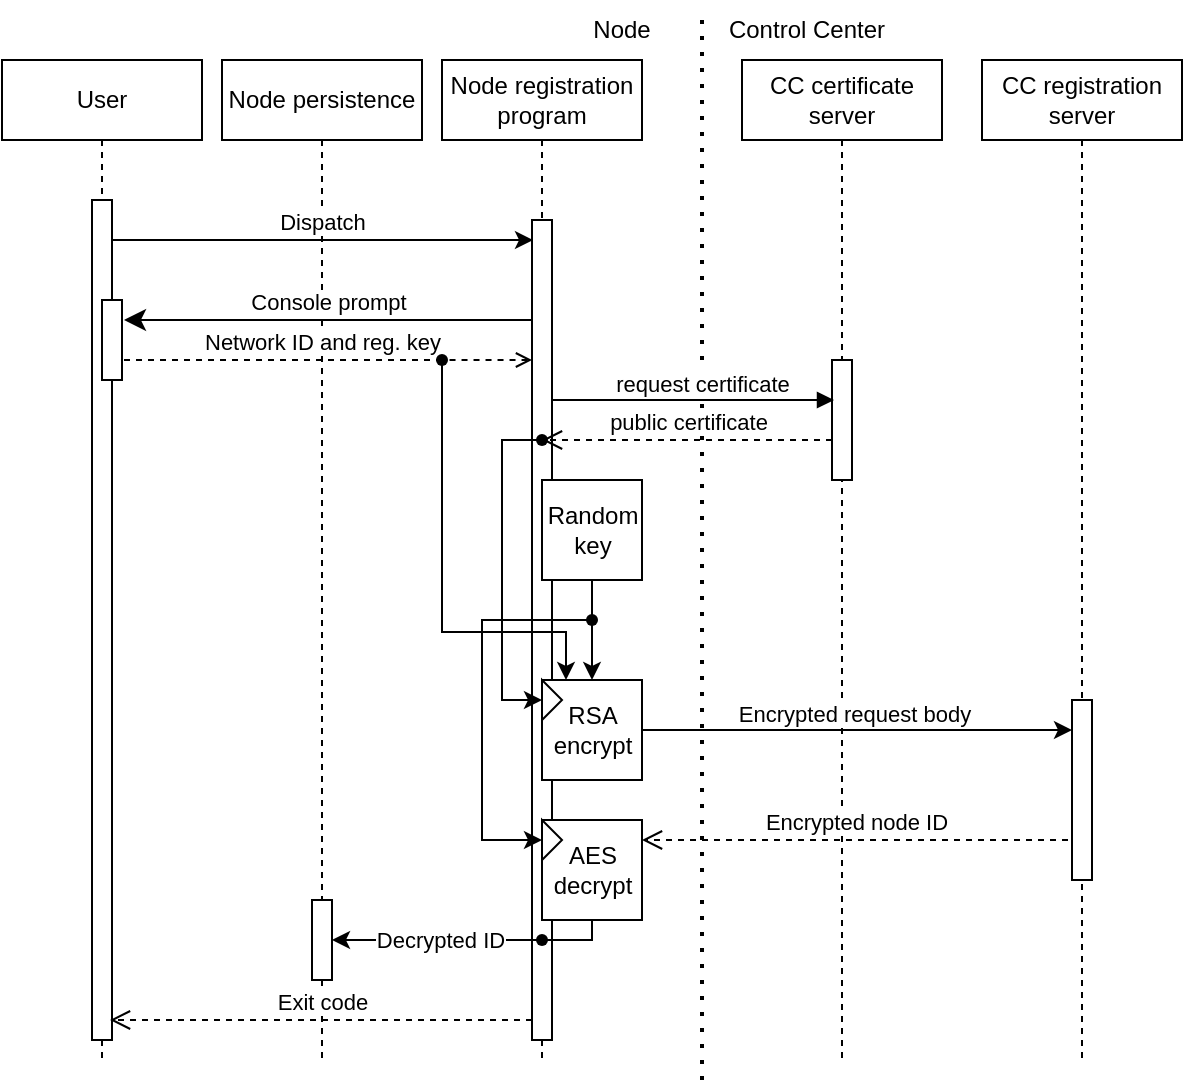 <mxfile version="21.6.1" type="device" pages="4">
  <diagram name="ijam-reg" id="2YBvvXClWsGukQMizWep">
    <mxGraphModel dx="698" dy="475" grid="1" gridSize="10" guides="1" tooltips="1" connect="1" arrows="1" fold="1" page="1" pageScale="1" pageWidth="850" pageHeight="1100" math="0" shadow="0">
      <root>
        <mxCell id="0" />
        <mxCell id="1" parent="0" />
        <mxCell id="yVocV595r93u3dwHQnqh-10" value="" style="endArrow=none;dashed=1;html=1;dashPattern=1 3;strokeWidth=2;rounded=0;labelBackgroundColor=#FFFFFF;" parent="1" edge="1">
          <mxGeometry width="50" height="50" relative="1" as="geometry">
            <mxPoint x="420" y="550" as="sourcePoint" />
            <mxPoint x="420" y="20" as="targetPoint" />
          </mxGeometry>
        </mxCell>
        <mxCell id="aM9ryv3xv72pqoxQDRHE-1" value="User" style="shape=umlLifeline;perimeter=lifelinePerimeter;whiteSpace=wrap;html=1;container=0;dropTarget=0;collapsible=0;recursiveResize=0;outlineConnect=0;portConstraint=eastwest;newEdgeStyle={&quot;edgeStyle&quot;:&quot;elbowEdgeStyle&quot;,&quot;elbow&quot;:&quot;vertical&quot;,&quot;curved&quot;:0,&quot;rounded&quot;:0};labelBackgroundColor=#FFFFFF;" parent="1" vertex="1">
          <mxGeometry x="70" y="40" width="100" height="500" as="geometry" />
        </mxCell>
        <mxCell id="aM9ryv3xv72pqoxQDRHE-2" value="" style="html=1;points=[];perimeter=orthogonalPerimeter;outlineConnect=0;targetShapes=umlLifeline;portConstraint=eastwest;newEdgeStyle={&quot;edgeStyle&quot;:&quot;elbowEdgeStyle&quot;,&quot;elbow&quot;:&quot;vertical&quot;,&quot;curved&quot;:0,&quot;rounded&quot;:0};labelBackgroundColor=#FFFFFF;" parent="aM9ryv3xv72pqoxQDRHE-1" vertex="1">
          <mxGeometry x="45" y="70" width="10" height="420" as="geometry" />
        </mxCell>
        <mxCell id="aM9ryv3xv72pqoxQDRHE-4" value="" style="html=1;points=[];perimeter=orthogonalPerimeter;outlineConnect=0;targetShapes=umlLifeline;portConstraint=eastwest;newEdgeStyle={&quot;edgeStyle&quot;:&quot;elbowEdgeStyle&quot;,&quot;elbow&quot;:&quot;vertical&quot;,&quot;curved&quot;:0,&quot;rounded&quot;:0};labelBackgroundColor=#FFFFFF;" parent="aM9ryv3xv72pqoxQDRHE-1" vertex="1">
          <mxGeometry x="50" y="120" width="10" height="40" as="geometry" />
        </mxCell>
        <mxCell id="aM9ryv3xv72pqoxQDRHE-5" value="Node registration program" style="shape=umlLifeline;perimeter=lifelinePerimeter;whiteSpace=wrap;html=1;container=0;dropTarget=0;collapsible=0;recursiveResize=0;outlineConnect=0;portConstraint=eastwest;newEdgeStyle={&quot;edgeStyle&quot;:&quot;elbowEdgeStyle&quot;,&quot;elbow&quot;:&quot;vertical&quot;,&quot;curved&quot;:0,&quot;rounded&quot;:0};labelBackgroundColor=#FFFFFF;" parent="1" vertex="1">
          <mxGeometry x="290" y="40" width="100" height="500" as="geometry" />
        </mxCell>
        <mxCell id="aM9ryv3xv72pqoxQDRHE-6" value="" style="html=1;points=[];perimeter=orthogonalPerimeter;outlineConnect=0;targetShapes=umlLifeline;portConstraint=eastwest;newEdgeStyle={&quot;edgeStyle&quot;:&quot;elbowEdgeStyle&quot;,&quot;elbow&quot;:&quot;vertical&quot;,&quot;curved&quot;:0,&quot;rounded&quot;:0};labelBackgroundColor=#FFFFFF;" parent="aM9ryv3xv72pqoxQDRHE-5" vertex="1">
          <mxGeometry x="45" y="80" width="10" height="410" as="geometry" />
        </mxCell>
        <mxCell id="yVocV595r93u3dwHQnqh-13" value="&lt;div&gt;RSA&lt;/div&gt;&lt;div&gt;encrypt&lt;br&gt;&lt;/div&gt;" style="html=1;points=[];perimeter=orthogonalPerimeter;outlineConnect=0;targetShapes=umlLifeline;portConstraint=eastwest;newEdgeStyle={&quot;edgeStyle&quot;:&quot;elbowEdgeStyle&quot;,&quot;elbow&quot;:&quot;vertical&quot;,&quot;curved&quot;:0,&quot;rounded&quot;:0};labelBackgroundColor=#FFFFFF;" parent="aM9ryv3xv72pqoxQDRHE-5" vertex="1">
          <mxGeometry x="50" y="310" width="50" height="50" as="geometry" />
        </mxCell>
        <mxCell id="yVocV595r93u3dwHQnqh-28" value="&lt;div&gt;Random&lt;/div&gt;&lt;div&gt;key&lt;br&gt;&lt;/div&gt;" style="html=1;points=[];perimeter=orthogonalPerimeter;outlineConnect=0;targetShapes=umlLifeline;portConstraint=eastwest;newEdgeStyle={&quot;edgeStyle&quot;:&quot;elbowEdgeStyle&quot;,&quot;elbow&quot;:&quot;vertical&quot;,&quot;curved&quot;:0,&quot;rounded&quot;:0};labelBackgroundColor=#FFFFFF;" parent="aM9ryv3xv72pqoxQDRHE-5" vertex="1">
          <mxGeometry x="50" y="210" width="50" height="50" as="geometry" />
        </mxCell>
        <mxCell id="yVocV595r93u3dwHQnqh-29" value="" style="endArrow=classic;html=1;rounded=0;labelBackgroundColor=#FFFFFF;" parent="aM9ryv3xv72pqoxQDRHE-5" source="yVocV595r93u3dwHQnqh-38" target="yVocV595r93u3dwHQnqh-13" edge="1">
          <mxGeometry width="50" height="50" relative="1" as="geometry">
            <mxPoint x="140" y="320" as="sourcePoint" />
            <mxPoint x="190" y="270" as="targetPoint" />
          </mxGeometry>
        </mxCell>
        <mxCell id="yVocV595r93u3dwHQnqh-35" value="&lt;div&gt;AES&lt;/div&gt;&lt;div&gt;decrypt&lt;/div&gt;" style="html=1;points=[];perimeter=orthogonalPerimeter;outlineConnect=0;targetShapes=umlLifeline;portConstraint=eastwest;newEdgeStyle={&quot;edgeStyle&quot;:&quot;elbowEdgeStyle&quot;,&quot;elbow&quot;:&quot;vertical&quot;,&quot;curved&quot;:0,&quot;rounded&quot;:0};labelBackgroundColor=#FFFFFF;" parent="aM9ryv3xv72pqoxQDRHE-5" vertex="1">
          <mxGeometry x="50" y="380" width="50" height="50" as="geometry" />
        </mxCell>
        <mxCell id="yVocV595r93u3dwHQnqh-38" value="" style="shape=waypoint;sketch=0;fillStyle=solid;size=6;pointerEvents=1;points=[];fillColor=none;resizable=0;rotatable=0;perimeter=centerPerimeter;snapToPoint=1;labelBackgroundColor=#FFFFFF;" parent="aM9ryv3xv72pqoxQDRHE-5" vertex="1">
          <mxGeometry x="65" y="270" width="20" height="20" as="geometry" />
        </mxCell>
        <mxCell id="yVocV595r93u3dwHQnqh-40" value="" style="endArrow=none;html=1;rounded=0;entryX=0.55;entryY=0.55;entryDx=0;entryDy=0;entryPerimeter=0;labelBackgroundColor=#FFFFFF;" parent="aM9ryv3xv72pqoxQDRHE-5" source="yVocV595r93u3dwHQnqh-28" target="yVocV595r93u3dwHQnqh-38" edge="1">
          <mxGeometry width="50" height="50" relative="1" as="geometry">
            <mxPoint x="140" y="310" as="sourcePoint" />
            <mxPoint x="190" y="260" as="targetPoint" />
          </mxGeometry>
        </mxCell>
        <mxCell id="yVocV595r93u3dwHQnqh-1" value="CC certificate server" style="shape=umlLifeline;perimeter=lifelinePerimeter;whiteSpace=wrap;html=1;container=0;dropTarget=0;collapsible=0;recursiveResize=0;outlineConnect=0;portConstraint=eastwest;newEdgeStyle={&quot;edgeStyle&quot;:&quot;elbowEdgeStyle&quot;,&quot;elbow&quot;:&quot;vertical&quot;,&quot;curved&quot;:0,&quot;rounded&quot;:0};labelBackgroundColor=#FFFFFF;" parent="1" vertex="1">
          <mxGeometry x="440" y="40" width="100" height="500" as="geometry" />
        </mxCell>
        <mxCell id="yVocV595r93u3dwHQnqh-2" value="" style="html=1;points=[];perimeter=orthogonalPerimeter;outlineConnect=0;targetShapes=umlLifeline;portConstraint=eastwest;newEdgeStyle={&quot;edgeStyle&quot;:&quot;elbowEdgeStyle&quot;,&quot;elbow&quot;:&quot;vertical&quot;,&quot;curved&quot;:0,&quot;rounded&quot;:0};labelBackgroundColor=#FFFFFF;" parent="yVocV595r93u3dwHQnqh-1" vertex="1">
          <mxGeometry x="45" y="150" width="10" height="60" as="geometry" />
        </mxCell>
        <mxCell id="yVocV595r93u3dwHQnqh-3" value="CC registration server" style="shape=umlLifeline;perimeter=lifelinePerimeter;whiteSpace=wrap;html=1;container=0;dropTarget=0;collapsible=0;recursiveResize=0;outlineConnect=0;portConstraint=eastwest;newEdgeStyle={&quot;edgeStyle&quot;:&quot;elbowEdgeStyle&quot;,&quot;elbow&quot;:&quot;vertical&quot;,&quot;curved&quot;:0,&quot;rounded&quot;:0};labelBackgroundColor=#FFFFFF;" parent="1" vertex="1">
          <mxGeometry x="560" y="40" width="100" height="500" as="geometry" />
        </mxCell>
        <mxCell id="yVocV595r93u3dwHQnqh-4" value="" style="html=1;points=[];perimeter=orthogonalPerimeter;outlineConnect=0;targetShapes=umlLifeline;portConstraint=eastwest;newEdgeStyle={&quot;edgeStyle&quot;:&quot;elbowEdgeStyle&quot;,&quot;elbow&quot;:&quot;vertical&quot;,&quot;curved&quot;:0,&quot;rounded&quot;:0};labelBackgroundColor=#FFFFFF;" parent="yVocV595r93u3dwHQnqh-3" vertex="1">
          <mxGeometry x="45" y="320" width="10" height="90" as="geometry" />
        </mxCell>
        <mxCell id="yVocV595r93u3dwHQnqh-6" value="request certificate" style="html=1;verticalAlign=bottom;endArrow=block;edgeStyle=elbowEdgeStyle;elbow=vertical;curved=0;rounded=0;labelBackgroundColor=#FFFFFF;" parent="1" source="aM9ryv3xv72pqoxQDRHE-6" edge="1">
          <mxGeometry x="0.058" y="-1" relative="1" as="geometry">
            <mxPoint x="350" y="210" as="sourcePoint" />
            <Array as="points">
              <mxPoint x="390" y="210" />
            </Array>
            <mxPoint x="486" y="210" as="targetPoint" />
            <mxPoint as="offset" />
          </mxGeometry>
        </mxCell>
        <mxCell id="yVocV595r93u3dwHQnqh-9" value="public certificate" style="html=1;verticalAlign=bottom;endArrow=open;dashed=1;endSize=8;edgeStyle=elbowEdgeStyle;elbow=vertical;curved=0;rounded=0;entryX=0.314;entryY=0.421;entryDx=0;entryDy=0;entryPerimeter=0;labelBackgroundColor=#FFFFFF;" parent="1" source="yVocV595r93u3dwHQnqh-2" target="yVocV595r93u3dwHQnqh-42" edge="1">
          <mxGeometry relative="1" as="geometry">
            <mxPoint x="345" y="230" as="targetPoint" />
            <Array as="points">
              <mxPoint x="470" y="230" />
            </Array>
            <mxPoint x="480" y="230" as="sourcePoint" />
          </mxGeometry>
        </mxCell>
        <mxCell id="yVocV595r93u3dwHQnqh-11" value="Node" style="text;html=1;strokeColor=none;fillColor=none;align=center;verticalAlign=middle;whiteSpace=wrap;rounded=0;labelBackgroundColor=#FFFFFF;" parent="1" vertex="1">
          <mxGeometry x="350" y="10" width="60" height="30" as="geometry" />
        </mxCell>
        <mxCell id="yVocV595r93u3dwHQnqh-12" value="Control Center" style="text;html=1;strokeColor=none;fillColor=none;align=center;verticalAlign=middle;whiteSpace=wrap;rounded=0;labelBackgroundColor=#FFFFFF;" parent="1" vertex="1">
          <mxGeometry x="425" y="10" width="95" height="30" as="geometry" />
        </mxCell>
        <mxCell id="yVocV595r93u3dwHQnqh-17" value="" style="triangle;whiteSpace=wrap;html=1;labelBackgroundColor=#FFFFFF;" parent="1" vertex="1">
          <mxGeometry x="340" y="350" width="10" height="20" as="geometry" />
        </mxCell>
        <mxCell id="yVocV595r93u3dwHQnqh-18" value="" style="endArrow=classic;html=1;rounded=0;entryX=0;entryY=0.5;entryDx=0;entryDy=0;labelBackgroundColor=#FFFFFF;" parent="1" source="yVocV595r93u3dwHQnqh-42" target="yVocV595r93u3dwHQnqh-17" edge="1">
          <mxGeometry width="50" height="50" relative="1" as="geometry">
            <mxPoint x="280" y="220" as="sourcePoint" />
            <mxPoint x="390" y="260" as="targetPoint" />
            <Array as="points">
              <mxPoint x="320" y="230" />
              <mxPoint x="320" y="360" />
            </Array>
          </mxGeometry>
        </mxCell>
        <mxCell id="yVocV595r93u3dwHQnqh-19" value="" style="endArrow=classic;html=1;rounded=0;labelBackgroundColor=#FFFFFF;" parent="1" source="yVocV595r93u3dwHQnqh-13" target="yVocV595r93u3dwHQnqh-4" edge="1">
          <mxGeometry width="50" height="50" relative="1" as="geometry">
            <mxPoint x="460" y="340" as="sourcePoint" />
            <mxPoint x="604" y="343" as="targetPoint" />
          </mxGeometry>
        </mxCell>
        <mxCell id="yVocV595r93u3dwHQnqh-21" value="Encrypted request body" style="edgeLabel;html=1;align=center;verticalAlign=middle;resizable=0;points=[];labelBackgroundColor=#FFFFFF;" parent="yVocV595r93u3dwHQnqh-19" vertex="1" connectable="0">
          <mxGeometry x="0.005" relative="1" as="geometry">
            <mxPoint x="-2" y="-8" as="offset" />
          </mxGeometry>
        </mxCell>
        <mxCell id="yVocV595r93u3dwHQnqh-30" value="" style="endArrow=classic;html=1;rounded=0;startArrow=none;startFill=0;endFill=1;labelBackgroundColor=#FFFFFF;" parent="1" source="yVocV595r93u3dwHQnqh-76" target="yVocV595r93u3dwHQnqh-13" edge="1">
          <mxGeometry width="50" height="50" relative="1" as="geometry">
            <mxPoint x="290" y="196" as="sourcePoint" />
            <mxPoint x="352" y="348" as="targetPoint" />
            <Array as="points">
              <mxPoint x="290" y="326" />
              <mxPoint x="352" y="326" />
            </Array>
          </mxGeometry>
        </mxCell>
        <mxCell id="yVocV595r93u3dwHQnqh-33" value="Encrypted node ID" style="html=1;verticalAlign=bottom;endArrow=open;dashed=1;endSize=8;edgeStyle=elbowEdgeStyle;elbow=vertical;curved=0;rounded=0;labelBackgroundColor=#FFFFFF;" parent="1" edge="1">
          <mxGeometry relative="1" as="geometry">
            <mxPoint x="390" y="430" as="targetPoint" />
            <Array as="points">
              <mxPoint x="565" y="430" />
            </Array>
            <mxPoint x="603" y="430" as="sourcePoint" />
          </mxGeometry>
        </mxCell>
        <mxCell id="yVocV595r93u3dwHQnqh-36" value="" style="triangle;whiteSpace=wrap;html=1;labelBackgroundColor=#FFFFFF;" parent="1" vertex="1">
          <mxGeometry x="340" y="420" width="10" height="20" as="geometry" />
        </mxCell>
        <mxCell id="yVocV595r93u3dwHQnqh-37" value="" style="endArrow=classic;html=1;rounded=0;entryX=0;entryY=0.5;entryDx=0;entryDy=0;labelBackgroundColor=#FFFFFF;" parent="1" source="yVocV595r93u3dwHQnqh-38" target="yVocV595r93u3dwHQnqh-36" edge="1">
          <mxGeometry width="50" height="50" relative="1" as="geometry">
            <mxPoint x="364" y="310" as="sourcePoint" />
            <mxPoint x="480" y="340" as="targetPoint" />
            <Array as="points">
              <mxPoint x="310" y="320" />
              <mxPoint x="310" y="430" />
            </Array>
          </mxGeometry>
        </mxCell>
        <mxCell id="yVocV595r93u3dwHQnqh-41" value="" style="endArrow=classic;html=1;rounded=0;entryDx=0;entryDy=0;labelBackgroundColor=#FFFFFF;" parent="1" source="aM9ryv3xv72pqoxQDRHE-5" target="yVocV595r93u3dwHQnqh-42" edge="1">
          <mxGeometry width="50" height="50" relative="1" as="geometry">
            <mxPoint x="340" y="230" as="sourcePoint" />
            <mxPoint x="340" y="360" as="targetPoint" />
            <Array as="points" />
          </mxGeometry>
        </mxCell>
        <mxCell id="yVocV595r93u3dwHQnqh-42" value="" style="shape=waypoint;sketch=0;fillStyle=solid;size=6;pointerEvents=1;points=[];fillColor=none;resizable=0;rotatable=0;perimeter=centerPerimeter;snapToPoint=1;labelBackgroundColor=#FFFFFF;" parent="1" vertex="1">
          <mxGeometry x="330" y="220" width="20" height="20" as="geometry" />
        </mxCell>
        <mxCell id="yVocV595r93u3dwHQnqh-52" value="Node persistence" style="shape=umlLifeline;perimeter=lifelinePerimeter;whiteSpace=wrap;html=1;container=0;dropTarget=0;collapsible=0;recursiveResize=0;outlineConnect=0;portConstraint=eastwest;newEdgeStyle={&quot;edgeStyle&quot;:&quot;elbowEdgeStyle&quot;,&quot;elbow&quot;:&quot;vertical&quot;,&quot;curved&quot;:0,&quot;rounded&quot;:0};labelBackgroundColor=#FFFFFF;" parent="1" vertex="1">
          <mxGeometry x="180" y="40" width="100" height="500" as="geometry" />
        </mxCell>
        <mxCell id="yVocV595r93u3dwHQnqh-53" value="" style="html=1;points=[];perimeter=orthogonalPerimeter;outlineConnect=0;targetShapes=umlLifeline;portConstraint=eastwest;newEdgeStyle={&quot;edgeStyle&quot;:&quot;elbowEdgeStyle&quot;,&quot;elbow&quot;:&quot;vertical&quot;,&quot;curved&quot;:0,&quot;rounded&quot;:0};labelBackgroundColor=#FFFFFF;" parent="yVocV595r93u3dwHQnqh-52" vertex="1">
          <mxGeometry x="45" y="420" width="10" height="40" as="geometry" />
        </mxCell>
        <mxCell id="yVocV595r93u3dwHQnqh-68" value="" style="edgeStyle=orthogonalEdgeStyle;rounded=0;orthogonalLoop=1;jettySize=auto;html=1;labelBackgroundColor=#FFFFFF;" parent="1" source="yVocV595r93u3dwHQnqh-65" target="yVocV595r93u3dwHQnqh-53" edge="1">
          <mxGeometry relative="1" as="geometry" />
        </mxCell>
        <mxCell id="yVocV595r93u3dwHQnqh-69" value="Decrypted ID" style="edgeLabel;html=1;align=center;verticalAlign=middle;resizable=0;points=[];labelBackgroundColor=#FFFFFF;" parent="yVocV595r93u3dwHQnqh-68" vertex="1" connectable="0">
          <mxGeometry x="-0.017" relative="1" as="geometry">
            <mxPoint as="offset" />
          </mxGeometry>
        </mxCell>
        <mxCell id="yVocV595r93u3dwHQnqh-65" value="" style="shape=waypoint;sketch=0;fillStyle=solid;size=6;pointerEvents=1;points=[];fillColor=none;resizable=0;rotatable=0;perimeter=centerPerimeter;snapToPoint=1;labelBackgroundColor=#FFFFFF;" parent="1" vertex="1">
          <mxGeometry x="330" y="470" width="20" height="20" as="geometry" />
        </mxCell>
        <mxCell id="yVocV595r93u3dwHQnqh-71" value="" style="endArrow=none;html=1;rounded=0;endFill=0;labelBackgroundColor=#FFFFFF;" parent="1" source="yVocV595r93u3dwHQnqh-35" target="yVocV595r93u3dwHQnqh-65" edge="1">
          <mxGeometry width="50" height="50" relative="1" as="geometry">
            <mxPoint x="465" y="520" as="sourcePoint" />
            <mxPoint x="515" y="470" as="targetPoint" />
            <Array as="points">
              <mxPoint x="365" y="480" />
            </Array>
          </mxGeometry>
        </mxCell>
        <mxCell id="yVocV595r93u3dwHQnqh-72" value="Exit code" style="html=1;verticalAlign=bottom;endArrow=open;dashed=1;endSize=8;edgeStyle=elbowEdgeStyle;elbow=vertical;curved=0;rounded=0;labelBackgroundColor=#FFFFFF;" parent="1" edge="1">
          <mxGeometry relative="1" as="geometry">
            <mxPoint x="124" y="520" as="targetPoint" />
            <Array as="points">
              <mxPoint x="298.5" y="520" />
            </Array>
            <mxPoint x="335" y="520" as="sourcePoint" />
          </mxGeometry>
        </mxCell>
        <mxCell id="yVocV595r93u3dwHQnqh-73" value="Dispatch" style="html=1;verticalAlign=bottom;endArrow=none;endSize=8;edgeStyle=elbowEdgeStyle;elbow=vertical;curved=0;rounded=0;labelBackgroundColor=#FFFFFF;startArrow=classic;startFill=1;endFill=0;" parent="1" edge="1">
          <mxGeometry relative="1" as="geometry">
            <mxPoint x="124.5" y="130" as="targetPoint" />
            <Array as="points">
              <mxPoint x="299" y="130" />
            </Array>
            <mxPoint x="335.5" y="130" as="sourcePoint" />
          </mxGeometry>
        </mxCell>
        <mxCell id="yVocV595r93u3dwHQnqh-74" value="Console prompt" style="html=1;verticalAlign=bottom;endArrow=classic;endSize=8;edgeStyle=elbowEdgeStyle;elbow=vertical;curved=0;rounded=0;labelBackgroundColor=#FFFFFF;endFill=1;" parent="1" edge="1">
          <mxGeometry relative="1" as="geometry">
            <mxPoint x="131" y="170" as="targetPoint" />
            <Array as="points">
              <mxPoint x="299" y="170" />
            </Array>
            <mxPoint x="335.5" y="170" as="sourcePoint" />
          </mxGeometry>
        </mxCell>
        <mxCell id="yVocV595r93u3dwHQnqh-75" value="Network ID and reg. key" style="html=1;verticalAlign=bottom;endArrow=none;endSize=8;edgeStyle=elbowEdgeStyle;elbow=vertical;curved=0;rounded=0;labelBackgroundColor=#FFFFFF;startArrow=none;startFill=0;endFill=0;dashed=1;" parent="1" edge="1">
          <mxGeometry x="-0.25" relative="1" as="geometry">
            <mxPoint x="130" y="190" as="targetPoint" />
            <Array as="points" />
            <mxPoint x="290" y="190" as="sourcePoint" />
            <mxPoint as="offset" />
          </mxGeometry>
        </mxCell>
        <mxCell id="yVocV595r93u3dwHQnqh-77" value="" style="html=1;verticalAlign=bottom;endArrow=none;endSize=8;edgeStyle=elbowEdgeStyle;elbow=vertical;curved=0;rounded=0;labelBackgroundColor=#FFFFFF;startArrow=open;startFill=0;endFill=0;dashed=1;" parent="1" target="yVocV595r93u3dwHQnqh-76" edge="1">
          <mxGeometry relative="1" as="geometry">
            <mxPoint x="129" y="180" as="targetPoint" />
            <Array as="points">
              <mxPoint x="310" y="190" />
            </Array>
            <mxPoint x="335" y="190" as="sourcePoint" />
          </mxGeometry>
        </mxCell>
        <mxCell id="yVocV595r93u3dwHQnqh-76" value="" style="shape=waypoint;sketch=0;fillStyle=solid;size=6;pointerEvents=1;points=[];fillColor=none;resizable=0;rotatable=0;perimeter=centerPerimeter;snapToPoint=1;labelBackgroundColor=#FFFFFF;" parent="1" vertex="1">
          <mxGeometry x="280" y="180" width="20" height="20" as="geometry" />
        </mxCell>
      </root>
    </mxGraphModel>
  </diagram>
  <diagram id="QuMr_jbMCLahWsge0i0A" name="cert-server">
    <mxGraphModel dx="1221" dy="831" grid="1" gridSize="10" guides="1" tooltips="1" connect="1" arrows="1" fold="1" page="1" pageScale="1" pageWidth="850" pageHeight="1100" math="0" shadow="0">
      <root>
        <mxCell id="0" />
        <mxCell id="1" parent="0" />
        <mxCell id="T-5fNlv-rFT1i2BlVXxz-1" value="" style="endArrow=none;dashed=1;html=1;dashPattern=1 3;strokeWidth=2;rounded=0;labelBackgroundColor=#FFFFFF;" edge="1" parent="1">
          <mxGeometry width="50" height="50" relative="1" as="geometry">
            <mxPoint x="420" y="200" as="sourcePoint" />
            <mxPoint x="420" y="20" as="targetPoint" />
          </mxGeometry>
        </mxCell>
        <mxCell id="T-5fNlv-rFT1i2BlVXxz-2" value="Node registration program" style="shape=umlLifeline;perimeter=lifelinePerimeter;whiteSpace=wrap;html=1;container=0;dropTarget=0;collapsible=0;recursiveResize=0;outlineConnect=0;portConstraint=eastwest;newEdgeStyle={&quot;edgeStyle&quot;:&quot;elbowEdgeStyle&quot;,&quot;elbow&quot;:&quot;vertical&quot;,&quot;curved&quot;:0,&quot;rounded&quot;:0};labelBackgroundColor=#FFFFFF;" vertex="1" parent="1">
          <mxGeometry x="290" y="40" width="100" height="150" as="geometry" />
        </mxCell>
        <mxCell id="T-5fNlv-rFT1i2BlVXxz-3" value="" style="html=1;points=[];perimeter=orthogonalPerimeter;outlineConnect=0;targetShapes=umlLifeline;portConstraint=eastwest;newEdgeStyle={&quot;edgeStyle&quot;:&quot;elbowEdgeStyle&quot;,&quot;elbow&quot;:&quot;vertical&quot;,&quot;curved&quot;:0,&quot;rounded&quot;:0};labelBackgroundColor=#FFFFFF;" vertex="1" parent="T-5fNlv-rFT1i2BlVXxz-2">
          <mxGeometry x="45" y="80" width="10" height="60" as="geometry" />
        </mxCell>
        <mxCell id="T-5fNlv-rFT1i2BlVXxz-4" value="CC certificate server" style="shape=umlLifeline;perimeter=lifelinePerimeter;whiteSpace=wrap;html=1;container=0;dropTarget=0;collapsible=0;recursiveResize=0;outlineConnect=0;portConstraint=eastwest;newEdgeStyle={&quot;edgeStyle&quot;:&quot;elbowEdgeStyle&quot;,&quot;elbow&quot;:&quot;vertical&quot;,&quot;curved&quot;:0,&quot;rounded&quot;:0};labelBackgroundColor=#FFFFFF;" vertex="1" parent="1">
          <mxGeometry x="450" y="40" width="100" height="150" as="geometry" />
        </mxCell>
        <mxCell id="T-5fNlv-rFT1i2BlVXxz-5" value="" style="html=1;points=[];perimeter=orthogonalPerimeter;outlineConnect=0;targetShapes=umlLifeline;portConstraint=eastwest;newEdgeStyle={&quot;edgeStyle&quot;:&quot;elbowEdgeStyle&quot;,&quot;elbow&quot;:&quot;vertical&quot;,&quot;curved&quot;:0,&quot;rounded&quot;:0};labelBackgroundColor=#FFFFFF;" vertex="1" parent="T-5fNlv-rFT1i2BlVXxz-4">
          <mxGeometry x="45" y="80" width="10" height="60" as="geometry" />
        </mxCell>
        <mxCell id="T-5fNlv-rFT1i2BlVXxz-6" value="certificate magic" style="html=1;verticalAlign=bottom;endArrow=block;edgeStyle=elbowEdgeStyle;elbow=horizontal;curved=0;rounded=0;labelBackgroundColor=#FFFFFF;" edge="1" parent="1" source="T-5fNlv-rFT1i2BlVXxz-3" target="T-5fNlv-rFT1i2BlVXxz-5">
          <mxGeometry relative="1" as="geometry">
            <mxPoint x="350" y="130" as="sourcePoint" />
            <Array as="points">
              <mxPoint x="399.9" y="130" />
            </Array>
            <mxPoint x="495.9" y="130" as="targetPoint" />
            <mxPoint as="offset" />
          </mxGeometry>
        </mxCell>
        <mxCell id="T-5fNlv-rFT1i2BlVXxz-7" value="public certificate" style="html=1;verticalAlign=bottom;endArrow=open;dashed=1;endSize=8;edgeStyle=elbowEdgeStyle;elbow=vertical;curved=0;rounded=0;labelBackgroundColor=#FFFFFF;" edge="1" parent="1" source="T-5fNlv-rFT1i2BlVXxz-5" target="T-5fNlv-rFT1i2BlVXxz-3">
          <mxGeometry relative="1" as="geometry">
            <mxPoint x="340" y="230" as="targetPoint" />
            <Array as="points">
              <mxPoint x="430" y="160" />
            </Array>
            <mxPoint x="480" y="230" as="sourcePoint" />
          </mxGeometry>
        </mxCell>
        <mxCell id="T-5fNlv-rFT1i2BlVXxz-8" value="Node" style="text;html=1;strokeColor=none;fillColor=none;align=center;verticalAlign=middle;whiteSpace=wrap;rounded=0;labelBackgroundColor=#FFFFFF;" vertex="1" parent="1">
          <mxGeometry x="350" y="10" width="60" height="30" as="geometry" />
        </mxCell>
        <mxCell id="T-5fNlv-rFT1i2BlVXxz-9" value="Control Center" style="text;html=1;strokeColor=none;fillColor=none;align=center;verticalAlign=middle;whiteSpace=wrap;rounded=0;labelBackgroundColor=#FFFFFF;" vertex="1" parent="1">
          <mxGeometry x="425" y="10" width="95" height="30" as="geometry" />
        </mxCell>
      </root>
    </mxGraphModel>
  </diagram>
  <diagram id="3T6VVL2MUkNtbj0L-s3b" name="reg-server">
    <mxGraphModel dx="488" dy="332" grid="1" gridSize="10" guides="1" tooltips="1" connect="1" arrows="1" fold="1" page="1" pageScale="1" pageWidth="850" pageHeight="1100" math="0" shadow="0">
      <root>
        <mxCell id="0" />
        <mxCell id="1" parent="0" />
        <mxCell id="bYaiq9KGUtEaHgg68krm-1" value="" style="endArrow=none;dashed=1;html=1;dashPattern=1 3;strokeWidth=2;rounded=0;labelBackgroundColor=#FFFFFF;" edge="1" parent="1">
          <mxGeometry width="50" height="50" relative="1" as="geometry">
            <mxPoint x="420" y="490" as="sourcePoint" />
            <mxPoint x="420" y="20" as="targetPoint" />
          </mxGeometry>
        </mxCell>
        <mxCell id="bYaiq9KGUtEaHgg68krm-2" value="Node registration program" style="shape=umlLifeline;perimeter=lifelinePerimeter;whiteSpace=wrap;html=1;container=0;dropTarget=0;collapsible=0;recursiveResize=0;outlineConnect=0;portConstraint=eastwest;newEdgeStyle={&quot;edgeStyle&quot;:&quot;elbowEdgeStyle&quot;,&quot;elbow&quot;:&quot;vertical&quot;,&quot;curved&quot;:0,&quot;rounded&quot;:0};labelBackgroundColor=#FFFFFF;" vertex="1" parent="1">
          <mxGeometry x="290" y="40" width="100" height="440" as="geometry" />
        </mxCell>
        <mxCell id="bYaiq9KGUtEaHgg68krm-3" value="" style="html=1;points=[];perimeter=orthogonalPerimeter;outlineConnect=0;targetShapes=umlLifeline;portConstraint=eastwest;newEdgeStyle={&quot;edgeStyle&quot;:&quot;elbowEdgeStyle&quot;,&quot;elbow&quot;:&quot;vertical&quot;,&quot;curved&quot;:0,&quot;rounded&quot;:0};labelBackgroundColor=#FFFFFF;" vertex="1" parent="bYaiq9KGUtEaHgg68krm-2">
          <mxGeometry x="45" y="80" width="10" height="350" as="geometry" />
        </mxCell>
        <mxCell id="bYaiq9KGUtEaHgg68krm-4" value="CC registration server" style="shape=umlLifeline;perimeter=lifelinePerimeter;whiteSpace=wrap;html=1;container=0;dropTarget=0;collapsible=0;recursiveResize=0;outlineConnect=0;portConstraint=eastwest;newEdgeStyle={&quot;edgeStyle&quot;:&quot;elbowEdgeStyle&quot;,&quot;elbow&quot;:&quot;vertical&quot;,&quot;curved&quot;:0,&quot;rounded&quot;:0};labelBackgroundColor=#FFFFFF;" vertex="1" parent="1">
          <mxGeometry x="450" y="40" width="100" height="440" as="geometry" />
        </mxCell>
        <mxCell id="bYaiq9KGUtEaHgg68krm-5" value="" style="html=1;points=[];perimeter=orthogonalPerimeter;outlineConnect=0;targetShapes=umlLifeline;portConstraint=eastwest;newEdgeStyle={&quot;edgeStyle&quot;:&quot;elbowEdgeStyle&quot;,&quot;elbow&quot;:&quot;vertical&quot;,&quot;curved&quot;:0,&quot;rounded&quot;:0};labelBackgroundColor=#FFFFFF;" vertex="1" parent="bYaiq9KGUtEaHgg68krm-4">
          <mxGeometry x="45" y="80" width="10" height="350" as="geometry" />
        </mxCell>
        <mxCell id="bYaiq9KGUtEaHgg68krm-6" value="&lt;div&gt;RSA&lt;/div&gt;&lt;div&gt;decrypt&lt;br&gt;&lt;/div&gt;" style="html=1;points=[];perimeter=orthogonalPerimeter;outlineConnect=0;targetShapes=umlLifeline;portConstraint=eastwest;newEdgeStyle={&quot;edgeStyle&quot;:&quot;elbowEdgeStyle&quot;,&quot;elbow&quot;:&quot;vertical&quot;,&quot;curved&quot;:0,&quot;rounded&quot;:0};labelBackgroundColor=#FFFFFF;" vertex="1" parent="bYaiq9KGUtEaHgg68krm-4">
          <mxGeometry y="100" width="50" height="50" as="geometry" />
        </mxCell>
        <mxCell id="b1Urye167cou7S2OTA0D-4" value="&lt;div&gt;Request&lt;/div&gt;&lt;div&gt;parser&lt;/div&gt;" style="html=1;points=[];perimeter=orthogonalPerimeter;outlineConnect=0;targetShapes=umlLifeline;portConstraint=eastwest;newEdgeStyle={&quot;edgeStyle&quot;:&quot;elbowEdgeStyle&quot;,&quot;elbow&quot;:&quot;vertical&quot;,&quot;curved&quot;:0,&quot;rounded&quot;:0};labelBackgroundColor=#FFFFFF;" vertex="1" parent="bYaiq9KGUtEaHgg68krm-4">
          <mxGeometry y="170" width="50" height="150" as="geometry" />
        </mxCell>
        <mxCell id="b1Urye167cou7S2OTA0D-17" value="&lt;div&gt;AES&lt;/div&gt;&lt;div&gt;encrypt&lt;br&gt;&lt;/div&gt;" style="html=1;points=[];perimeter=orthogonalPerimeter;outlineConnect=0;targetShapes=umlLifeline;portConstraint=eastwest;newEdgeStyle={&quot;edgeStyle&quot;:&quot;elbowEdgeStyle&quot;,&quot;elbow&quot;:&quot;vertical&quot;,&quot;curved&quot;:0,&quot;rounded&quot;:0};labelBackgroundColor=#FFFFFF;" vertex="1" parent="bYaiq9KGUtEaHgg68krm-4">
          <mxGeometry y="360" width="50" height="50" as="geometry" />
        </mxCell>
        <mxCell id="bYaiq9KGUtEaHgg68krm-7" value="Node" style="text;html=1;strokeColor=none;fillColor=none;align=center;verticalAlign=middle;whiteSpace=wrap;rounded=0;labelBackgroundColor=#FFFFFF;" vertex="1" parent="1">
          <mxGeometry x="350" y="10" width="60" height="30" as="geometry" />
        </mxCell>
        <mxCell id="bYaiq9KGUtEaHgg68krm-8" value="Control Center" style="text;html=1;strokeColor=none;fillColor=none;align=center;verticalAlign=middle;whiteSpace=wrap;rounded=0;labelBackgroundColor=#FFFFFF;" vertex="1" parent="1">
          <mxGeometry x="425" y="10" width="95" height="30" as="geometry" />
        </mxCell>
        <mxCell id="bYaiq9KGUtEaHgg68krm-9" value="&lt;div&gt;Local&lt;/div&gt;&lt;div&gt;persistence&lt;/div&gt;" style="shape=umlLifeline;perimeter=lifelinePerimeter;whiteSpace=wrap;html=1;container=0;dropTarget=0;collapsible=0;recursiveResize=0;outlineConnect=0;portConstraint=eastwest;newEdgeStyle={&quot;edgeStyle&quot;:&quot;elbowEdgeStyle&quot;,&quot;elbow&quot;:&quot;vertical&quot;,&quot;curved&quot;:0,&quot;rounded&quot;:0};labelBackgroundColor=#FFFFFF;" vertex="1" parent="1">
          <mxGeometry x="570" y="40" width="100" height="440" as="geometry" />
        </mxCell>
        <mxCell id="bYaiq9KGUtEaHgg68krm-10" value="" style="html=1;points=[];perimeter=orthogonalPerimeter;outlineConnect=0;targetShapes=umlLifeline;portConstraint=eastwest;newEdgeStyle={&quot;edgeStyle&quot;:&quot;elbowEdgeStyle&quot;,&quot;elbow&quot;:&quot;vertical&quot;,&quot;curved&quot;:0,&quot;rounded&quot;:0};labelBackgroundColor=#FFFFFF;" vertex="1" parent="bYaiq9KGUtEaHgg68krm-9">
          <mxGeometry x="45" y="80" width="10" height="40" as="geometry" />
        </mxCell>
        <mxCell id="bYaiq9KGUtEaHgg68krm-11" value="Redis DB" style="shape=umlLifeline;perimeter=lifelinePerimeter;whiteSpace=wrap;html=1;container=0;dropTarget=0;collapsible=0;recursiveResize=0;outlineConnect=0;portConstraint=eastwest;newEdgeStyle={&quot;edgeStyle&quot;:&quot;elbowEdgeStyle&quot;,&quot;elbow&quot;:&quot;vertical&quot;,&quot;curved&quot;:0,&quot;rounded&quot;:0};labelBackgroundColor=#FFFFFF;" vertex="1" parent="1">
          <mxGeometry x="690" y="40" width="100" height="440" as="geometry" />
        </mxCell>
        <mxCell id="bYaiq9KGUtEaHgg68krm-12" value="" style="html=1;points=[];perimeter=orthogonalPerimeter;outlineConnect=0;targetShapes=umlLifeline;portConstraint=eastwest;newEdgeStyle={&quot;edgeStyle&quot;:&quot;elbowEdgeStyle&quot;,&quot;elbow&quot;:&quot;vertical&quot;,&quot;curved&quot;:0,&quot;rounded&quot;:0};labelBackgroundColor=#FFFFFF;" vertex="1" parent="bYaiq9KGUtEaHgg68krm-11">
          <mxGeometry x="45" y="170" width="10" height="140" as="geometry" />
        </mxCell>
        <mxCell id="bYaiq9KGUtEaHgg68krm-13" value="" style="endArrow=classic;html=1;rounded=0;" edge="1" parent="1">
          <mxGeometry width="50" height="50" relative="1" as="geometry">
            <mxPoint x="505" y="130" as="sourcePoint" />
            <mxPoint x="615" y="130" as="targetPoint" />
          </mxGeometry>
        </mxCell>
        <mxCell id="bYaiq9KGUtEaHgg68krm-14" value="Request key" style="edgeLabel;html=1;align=center;verticalAlign=middle;resizable=0;points=[];" vertex="1" connectable="0" parent="bYaiq9KGUtEaHgg68krm-13">
          <mxGeometry x="-0.015" relative="1" as="geometry">
            <mxPoint y="-10" as="offset" />
          </mxGeometry>
        </mxCell>
        <mxCell id="bYaiq9KGUtEaHgg68krm-15" value="Private key" style="html=1;verticalAlign=bottom;endArrow=open;dashed=1;endSize=8;edgeStyle=elbowEdgeStyle;elbow=vertical;curved=0;rounded=0;labelBackgroundColor=#FFFFFF;" edge="1" parent="1">
          <mxGeometry relative="1" as="geometry">
            <mxPoint x="500" y="150" as="targetPoint" />
            <Array as="points">
              <mxPoint x="555" y="150" />
            </Array>
            <mxPoint x="615" y="150" as="sourcePoint" />
          </mxGeometry>
        </mxCell>
        <mxCell id="bYaiq9KGUtEaHgg68krm-16" value="" style="triangle;whiteSpace=wrap;html=1;rotation=-180;" vertex="1" parent="1">
          <mxGeometry x="490" y="140" width="10" height="20" as="geometry" />
        </mxCell>
        <mxCell id="bYaiq9KGUtEaHgg68krm-17" value="" style="endArrow=classic;html=1;rounded=0;labelBackgroundColor=#FFFFFF;" edge="1" parent="1">
          <mxGeometry width="50" height="50" relative="1" as="geometry">
            <mxPoint x="345" y="165" as="sourcePoint" />
            <mxPoint x="450" y="165" as="targetPoint" />
          </mxGeometry>
        </mxCell>
        <mxCell id="bYaiq9KGUtEaHgg68krm-18" value="Encrypted request" style="edgeLabel;html=1;align=center;verticalAlign=middle;resizable=0;points=[];labelBackgroundColor=#FFFFFF;" vertex="1" connectable="0" parent="bYaiq9KGUtEaHgg68krm-17">
          <mxGeometry x="0.005" relative="1" as="geometry">
            <mxPoint x="-2" y="-8" as="offset" />
          </mxGeometry>
        </mxCell>
        <mxCell id="b1Urye167cou7S2OTA0D-3" value="" style="endArrow=none;html=1;rounded=0;exitX=0.299;exitY=0.583;exitDx=0;exitDy=0;exitPerimeter=0;endFill=0;startArrow=classic;startFill=1;" edge="1" parent="1" target="bYaiq9KGUtEaHgg68krm-6">
          <mxGeometry width="50" height="50" relative="1" as="geometry">
            <mxPoint x="472.5" y="210" as="sourcePoint" />
            <mxPoint x="550" y="210" as="targetPoint" />
          </mxGeometry>
        </mxCell>
        <mxCell id="b1Urye167cou7S2OTA0D-5" value="" style="endArrow=classic;html=1;rounded=0;" edge="1" parent="1">
          <mxGeometry width="50" height="50" relative="1" as="geometry">
            <mxPoint x="500" y="220" as="sourcePoint" />
            <mxPoint x="735" y="220" as="targetPoint" />
          </mxGeometry>
        </mxCell>
        <mxCell id="b1Urye167cou7S2OTA0D-6" value="Validate network registration" style="edgeLabel;html=1;align=center;verticalAlign=middle;resizable=0;points=[];" vertex="1" connectable="0" parent="b1Urye167cou7S2OTA0D-5">
          <mxGeometry x="-0.002" relative="1" as="geometry">
            <mxPoint x="1" y="-8" as="offset" />
          </mxGeometry>
        </mxCell>
        <mxCell id="b1Urye167cou7S2OTA0D-7" value="" style="html=1;verticalAlign=bottom;endArrow=open;dashed=1;endSize=8;edgeStyle=elbowEdgeStyle;elbow=vertical;curved=0;rounded=0;labelBackgroundColor=#FFFFFF;" edge="1" parent="1">
          <mxGeometry relative="1" as="geometry">
            <mxPoint x="500" y="240" as="targetPoint" />
            <Array as="points">
              <mxPoint x="565" y="240" />
            </Array>
            <mxPoint x="735" y="240" as="sourcePoint" />
          </mxGeometry>
        </mxCell>
        <mxCell id="b1Urye167cou7S2OTA0D-9" value="" style="endArrow=classic;html=1;rounded=0;" edge="1" parent="1">
          <mxGeometry width="50" height="50" relative="1" as="geometry">
            <mxPoint x="500.25" y="270" as="sourcePoint" />
            <mxPoint x="735" y="270" as="targetPoint" />
          </mxGeometry>
        </mxCell>
        <mxCell id="b1Urye167cou7S2OTA0D-10" value="Check if the node ID exists" style="edgeLabel;html=1;align=center;verticalAlign=middle;resizable=0;points=[];" vertex="1" connectable="0" parent="b1Urye167cou7S2OTA0D-9">
          <mxGeometry x="-0.002" relative="1" as="geometry">
            <mxPoint x="1" y="-8" as="offset" />
          </mxGeometry>
        </mxCell>
        <mxCell id="b1Urye167cou7S2OTA0D-11" value="" style="html=1;verticalAlign=bottom;endArrow=open;dashed=1;endSize=8;edgeStyle=elbowEdgeStyle;elbow=vertical;curved=0;rounded=0;labelBackgroundColor=#FFFFFF;" edge="1" parent="1" source="b1Urye167cou7S2OTA0D-23">
          <mxGeometry relative="1" as="geometry">
            <mxPoint x="500.25" y="290" as="targetPoint" />
            <Array as="points" />
            <mxPoint x="735.25" y="290" as="sourcePoint" />
          </mxGeometry>
        </mxCell>
        <mxCell id="b1Urye167cou7S2OTA0D-14" value="" style="endArrow=classic;html=1;rounded=0;" edge="1" parent="1">
          <mxGeometry width="50" height="50" relative="1" as="geometry">
            <mxPoint x="500.25" y="320" as="sourcePoint" />
            <mxPoint x="735" y="320" as="targetPoint" />
          </mxGeometry>
        </mxCell>
        <mxCell id="b1Urye167cou7S2OTA0D-15" value="Create or update node" style="edgeLabel;html=1;align=center;verticalAlign=middle;resizable=0;points=[];" vertex="1" connectable="0" parent="b1Urye167cou7S2OTA0D-14">
          <mxGeometry x="-0.002" relative="1" as="geometry">
            <mxPoint x="1" y="-8" as="offset" />
          </mxGeometry>
        </mxCell>
        <mxCell id="b1Urye167cou7S2OTA0D-16" value="" style="html=1;verticalAlign=bottom;endArrow=open;dashed=1;endSize=8;edgeStyle=elbowEdgeStyle;elbow=vertical;curved=0;rounded=0;labelBackgroundColor=#FFFFFF;" edge="1" parent="1">
          <mxGeometry relative="1" as="geometry">
            <mxPoint x="500.25" y="340" as="targetPoint" />
            <Array as="points">
              <mxPoint x="565.25" y="340" />
            </Array>
            <mxPoint x="735.25" y="340" as="sourcePoint" />
          </mxGeometry>
        </mxCell>
        <mxCell id="b1Urye167cou7S2OTA0D-18" value="" style="triangle;whiteSpace=wrap;html=1;rotation=0;" vertex="1" parent="1">
          <mxGeometry x="450" y="400" width="10" height="20" as="geometry" />
        </mxCell>
        <mxCell id="b1Urye167cou7S2OTA0D-19" value="" style="endArrow=none;html=1;rounded=0;exitX=0;exitY=0.5;exitDx=0;exitDy=0;startArrow=classic;startFill=1;" edge="1" parent="1" source="b1Urye167cou7S2OTA0D-18" target="b1Urye167cou7S2OTA0D-4">
          <mxGeometry width="50" height="50" relative="1" as="geometry">
            <mxPoint x="482.5" y="220" as="sourcePoint" />
            <mxPoint x="483" y="200" as="targetPoint" />
            <Array as="points">
              <mxPoint x="430" y="410" />
              <mxPoint x="430" y="380" />
              <mxPoint x="475" y="380" />
            </Array>
          </mxGeometry>
        </mxCell>
        <mxCell id="b1Urye167cou7S2OTA0D-24" value="Node key" style="edgeLabel;html=1;align=center;verticalAlign=middle;resizable=0;points=[];" vertex="1" connectable="0" parent="b1Urye167cou7S2OTA0D-19">
          <mxGeometry x="0.206" relative="1" as="geometry">
            <mxPoint x="1" y="-10" as="offset" />
          </mxGeometry>
        </mxCell>
        <mxCell id="b1Urye167cou7S2OTA0D-21" value="" style="html=1;verticalAlign=bottom;endArrow=none;dashed=1;endSize=8;edgeStyle=elbowEdgeStyle;elbow=vertical;curved=0;rounded=0;labelBackgroundColor=#FFFFFF;endFill=0;" edge="1" parent="1" target="b1Urye167cou7S2OTA0D-23">
          <mxGeometry relative="1" as="geometry">
            <mxPoint x="500.25" y="290" as="targetPoint" />
            <Array as="points">
              <mxPoint x="565.25" y="290" />
            </Array>
            <mxPoint x="735.25" y="290" as="sourcePoint" />
          </mxGeometry>
        </mxCell>
        <mxCell id="b1Urye167cou7S2OTA0D-22" value="New or existing node ID" style="edgeLabel;html=1;align=center;verticalAlign=middle;resizable=0;points=[];" vertex="1" connectable="0" parent="b1Urye167cou7S2OTA0D-21">
          <mxGeometry x="-0.013" y="-1" relative="1" as="geometry">
            <mxPoint x="-19" y="-7" as="offset" />
          </mxGeometry>
        </mxCell>
        <mxCell id="b1Urye167cou7S2OTA0D-23" value="" style="shape=waypoint;sketch=0;fillStyle=solid;size=6;pointerEvents=1;points=[];fillColor=none;resizable=0;rotatable=0;perimeter=centerPerimeter;snapToPoint=1;" vertex="1" parent="1">
          <mxGeometry x="530" y="280" width="20" height="20" as="geometry" />
        </mxCell>
        <mxCell id="b1Urye167cou7S2OTA0D-25" value="" style="endArrow=classic;html=1;rounded=0;endFill=1;exitX=0.447;exitY=0.327;exitDx=0;exitDy=0;exitPerimeter=0;" edge="1" parent="1" source="b1Urye167cou7S2OTA0D-23" target="b1Urye167cou7S2OTA0D-17">
          <mxGeometry width="50" height="50" relative="1" as="geometry">
            <mxPoint x="570" y="360" as="sourcePoint" />
            <mxPoint x="620" y="310" as="targetPoint" />
            <Array as="points">
              <mxPoint x="540" y="420" />
            </Array>
          </mxGeometry>
        </mxCell>
        <mxCell id="b1Urye167cou7S2OTA0D-26" value="" style="endArrow=open;html=1;rounded=0;labelBackgroundColor=#FFFFFF;dashed=1;endFill=0;" edge="1" parent="1" source="b1Urye167cou7S2OTA0D-17">
          <mxGeometry width="50" height="50" relative="1" as="geometry">
            <mxPoint x="260" y="360" as="sourcePoint" />
            <mxPoint x="345" y="425" as="targetPoint" />
          </mxGeometry>
        </mxCell>
        <mxCell id="b1Urye167cou7S2OTA0D-27" value="Encrypted ID" style="edgeLabel;html=1;align=center;verticalAlign=middle;resizable=0;points=[];labelBackgroundColor=#FFFFFF;" vertex="1" connectable="0" parent="b1Urye167cou7S2OTA0D-26">
          <mxGeometry x="0.005" relative="1" as="geometry">
            <mxPoint x="-2" y="-8" as="offset" />
          </mxGeometry>
        </mxCell>
      </root>
    </mxGraphModel>
  </diagram>
  <diagram id="J8CzSkWsVNw37gPY4e7Q" name="state-server">
    <mxGraphModel dx="698" dy="475" grid="1" gridSize="10" guides="1" tooltips="1" connect="1" arrows="1" fold="1" page="1" pageScale="1" pageWidth="850" pageHeight="1100" math="0" shadow="0">
      <root>
        <mxCell id="0" />
        <mxCell id="1" parent="0" />
        <mxCell id="iR2xDDzowHdQ37ZNEcDT-1" value="" style="endArrow=none;dashed=1;html=1;dashPattern=1 3;strokeWidth=2;rounded=0;labelBackgroundColor=#FFFFFF;" edge="1" parent="1">
          <mxGeometry width="50" height="50" relative="1" as="geometry">
            <mxPoint x="420" y="490" as="sourcePoint" />
            <mxPoint x="420" y="20" as="targetPoint" />
          </mxGeometry>
        </mxCell>
        <mxCell id="iR2xDDzowHdQ37ZNEcDT-2" value="Node registration program" style="shape=umlLifeline;perimeter=lifelinePerimeter;whiteSpace=wrap;html=1;container=0;dropTarget=0;collapsible=0;recursiveResize=0;outlineConnect=0;portConstraint=eastwest;newEdgeStyle={&quot;edgeStyle&quot;:&quot;elbowEdgeStyle&quot;,&quot;elbow&quot;:&quot;vertical&quot;,&quot;curved&quot;:0,&quot;rounded&quot;:0};labelBackgroundColor=#FFFFFF;" vertex="1" parent="1">
          <mxGeometry x="290" y="40" width="100" height="440" as="geometry" />
        </mxCell>
        <mxCell id="iR2xDDzowHdQ37ZNEcDT-3" value="" style="html=1;points=[];perimeter=orthogonalPerimeter;outlineConnect=0;targetShapes=umlLifeline;portConstraint=eastwest;newEdgeStyle={&quot;edgeStyle&quot;:&quot;elbowEdgeStyle&quot;,&quot;elbow&quot;:&quot;vertical&quot;,&quot;curved&quot;:0,&quot;rounded&quot;:0};labelBackgroundColor=#FFFFFF;" vertex="1" parent="iR2xDDzowHdQ37ZNEcDT-2">
          <mxGeometry x="45" y="80" width="10" height="350" as="geometry" />
        </mxCell>
        <mxCell id="iR2xDDzowHdQ37ZNEcDT-4" value="CC registration server" style="shape=umlLifeline;perimeter=lifelinePerimeter;whiteSpace=wrap;html=1;container=0;dropTarget=0;collapsible=0;recursiveResize=0;outlineConnect=0;portConstraint=eastwest;newEdgeStyle={&quot;edgeStyle&quot;:&quot;elbowEdgeStyle&quot;,&quot;elbow&quot;:&quot;vertical&quot;,&quot;curved&quot;:0,&quot;rounded&quot;:0};labelBackgroundColor=#FFFFFF;" vertex="1" parent="1">
          <mxGeometry x="450" y="40" width="100" height="440" as="geometry" />
        </mxCell>
        <mxCell id="iR2xDDzowHdQ37ZNEcDT-5" value="" style="html=1;points=[];perimeter=orthogonalPerimeter;outlineConnect=0;targetShapes=umlLifeline;portConstraint=eastwest;newEdgeStyle={&quot;edgeStyle&quot;:&quot;elbowEdgeStyle&quot;,&quot;elbow&quot;:&quot;vertical&quot;,&quot;curved&quot;:0,&quot;rounded&quot;:0};labelBackgroundColor=#FFFFFF;" vertex="1" parent="iR2xDDzowHdQ37ZNEcDT-4">
          <mxGeometry x="45" y="80" width="10" height="350" as="geometry" />
        </mxCell>
        <mxCell id="iR2xDDzowHdQ37ZNEcDT-6" value="&lt;div&gt;RSA&lt;/div&gt;&lt;div&gt;decrypt&lt;br&gt;&lt;/div&gt;" style="html=1;points=[];perimeter=orthogonalPerimeter;outlineConnect=0;targetShapes=umlLifeline;portConstraint=eastwest;newEdgeStyle={&quot;edgeStyle&quot;:&quot;elbowEdgeStyle&quot;,&quot;elbow&quot;:&quot;vertical&quot;,&quot;curved&quot;:0,&quot;rounded&quot;:0};labelBackgroundColor=#FFFFFF;" vertex="1" parent="iR2xDDzowHdQ37ZNEcDT-4">
          <mxGeometry y="100" width="50" height="50" as="geometry" />
        </mxCell>
        <mxCell id="iR2xDDzowHdQ37ZNEcDT-7" value="&lt;div&gt;Request&lt;/div&gt;&lt;div&gt;parser&lt;/div&gt;" style="html=1;points=[];perimeter=orthogonalPerimeter;outlineConnect=0;targetShapes=umlLifeline;portConstraint=eastwest;newEdgeStyle={&quot;edgeStyle&quot;:&quot;elbowEdgeStyle&quot;,&quot;elbow&quot;:&quot;vertical&quot;,&quot;curved&quot;:0,&quot;rounded&quot;:0};labelBackgroundColor=#FFFFFF;" vertex="1" parent="iR2xDDzowHdQ37ZNEcDT-4">
          <mxGeometry y="170" width="50" height="150" as="geometry" />
        </mxCell>
        <mxCell id="iR2xDDzowHdQ37ZNEcDT-8" value="&lt;div&gt;AES&lt;/div&gt;&lt;div&gt;encrypt&lt;br&gt;&lt;/div&gt;" style="html=1;points=[];perimeter=orthogonalPerimeter;outlineConnect=0;targetShapes=umlLifeline;portConstraint=eastwest;newEdgeStyle={&quot;edgeStyle&quot;:&quot;elbowEdgeStyle&quot;,&quot;elbow&quot;:&quot;vertical&quot;,&quot;curved&quot;:0,&quot;rounded&quot;:0};labelBackgroundColor=#FFFFFF;" vertex="1" parent="iR2xDDzowHdQ37ZNEcDT-4">
          <mxGeometry y="360" width="50" height="50" as="geometry" />
        </mxCell>
        <mxCell id="iR2xDDzowHdQ37ZNEcDT-9" value="Node" style="text;html=1;strokeColor=none;fillColor=none;align=center;verticalAlign=middle;whiteSpace=wrap;rounded=0;labelBackgroundColor=#FFFFFF;" vertex="1" parent="1">
          <mxGeometry x="350" y="10" width="60" height="30" as="geometry" />
        </mxCell>
        <mxCell id="iR2xDDzowHdQ37ZNEcDT-10" value="Control Center" style="text;html=1;strokeColor=none;fillColor=none;align=center;verticalAlign=middle;whiteSpace=wrap;rounded=0;labelBackgroundColor=#FFFFFF;" vertex="1" parent="1">
          <mxGeometry x="425" y="10" width="95" height="30" as="geometry" />
        </mxCell>
        <mxCell id="iR2xDDzowHdQ37ZNEcDT-13" value="Redis DB" style="shape=umlLifeline;perimeter=lifelinePerimeter;whiteSpace=wrap;html=1;container=0;dropTarget=0;collapsible=0;recursiveResize=0;outlineConnect=0;portConstraint=eastwest;newEdgeStyle={&quot;edgeStyle&quot;:&quot;elbowEdgeStyle&quot;,&quot;elbow&quot;:&quot;vertical&quot;,&quot;curved&quot;:0,&quot;rounded&quot;:0};labelBackgroundColor=#FFFFFF;" vertex="1" parent="1">
          <mxGeometry x="690" y="40" width="100" height="440" as="geometry" />
        </mxCell>
        <mxCell id="iR2xDDzowHdQ37ZNEcDT-14" value="" style="html=1;points=[];perimeter=orthogonalPerimeter;outlineConnect=0;targetShapes=umlLifeline;portConstraint=eastwest;newEdgeStyle={&quot;edgeStyle&quot;:&quot;elbowEdgeStyle&quot;,&quot;elbow&quot;:&quot;vertical&quot;,&quot;curved&quot;:0,&quot;rounded&quot;:0};labelBackgroundColor=#FFFFFF;" vertex="1" parent="iR2xDDzowHdQ37ZNEcDT-13">
          <mxGeometry x="45" y="170" width="10" height="140" as="geometry" />
        </mxCell>
        <mxCell id="iR2xDDzowHdQ37ZNEcDT-18" value="" style="triangle;whiteSpace=wrap;html=1;rotation=-180;" vertex="1" parent="1">
          <mxGeometry x="490" y="140" width="10" height="20" as="geometry" />
        </mxCell>
        <mxCell id="iR2xDDzowHdQ37ZNEcDT-19" value="" style="endArrow=classic;html=1;rounded=0;labelBackgroundColor=#FFFFFF;" edge="1" parent="1">
          <mxGeometry width="50" height="50" relative="1" as="geometry">
            <mxPoint x="345" y="165" as="sourcePoint" />
            <mxPoint x="450" y="165" as="targetPoint" />
          </mxGeometry>
        </mxCell>
        <mxCell id="iR2xDDzowHdQ37ZNEcDT-20" value="Encrypted request" style="edgeLabel;html=1;align=center;verticalAlign=middle;resizable=0;points=[];labelBackgroundColor=#FFFFFF;" vertex="1" connectable="0" parent="iR2xDDzowHdQ37ZNEcDT-19">
          <mxGeometry x="0.005" relative="1" as="geometry">
            <mxPoint x="-2" y="-8" as="offset" />
          </mxGeometry>
        </mxCell>
        <mxCell id="iR2xDDzowHdQ37ZNEcDT-21" value="" style="endArrow=none;html=1;rounded=0;exitX=0.299;exitY=0.583;exitDx=0;exitDy=0;exitPerimeter=0;endFill=0;startArrow=classic;startFill=1;" edge="1" parent="1" target="iR2xDDzowHdQ37ZNEcDT-6">
          <mxGeometry width="50" height="50" relative="1" as="geometry">
            <mxPoint x="472.5" y="210" as="sourcePoint" />
            <mxPoint x="550" y="210" as="targetPoint" />
          </mxGeometry>
        </mxCell>
        <mxCell id="iR2xDDzowHdQ37ZNEcDT-22" value="" style="endArrow=classic;html=1;rounded=0;" edge="1" parent="1">
          <mxGeometry width="50" height="50" relative="1" as="geometry">
            <mxPoint x="500" y="220" as="sourcePoint" />
            <mxPoint x="735" y="220" as="targetPoint" />
          </mxGeometry>
        </mxCell>
        <mxCell id="iR2xDDzowHdQ37ZNEcDT-23" value="Validate network registration" style="edgeLabel;html=1;align=center;verticalAlign=middle;resizable=0;points=[];" vertex="1" connectable="0" parent="iR2xDDzowHdQ37ZNEcDT-22">
          <mxGeometry x="-0.002" relative="1" as="geometry">
            <mxPoint x="1" y="-8" as="offset" />
          </mxGeometry>
        </mxCell>
        <mxCell id="iR2xDDzowHdQ37ZNEcDT-24" value="" style="html=1;verticalAlign=bottom;endArrow=open;dashed=1;endSize=8;edgeStyle=elbowEdgeStyle;elbow=vertical;curved=0;rounded=0;labelBackgroundColor=#FFFFFF;" edge="1" parent="1">
          <mxGeometry relative="1" as="geometry">
            <mxPoint x="500" y="240" as="targetPoint" />
            <Array as="points">
              <mxPoint x="565" y="240" />
            </Array>
            <mxPoint x="735" y="240" as="sourcePoint" />
          </mxGeometry>
        </mxCell>
        <mxCell id="iR2xDDzowHdQ37ZNEcDT-25" value="" style="endArrow=classic;html=1;rounded=0;" edge="1" parent="1">
          <mxGeometry width="50" height="50" relative="1" as="geometry">
            <mxPoint x="500.25" y="270" as="sourcePoint" />
            <mxPoint x="735" y="270" as="targetPoint" />
          </mxGeometry>
        </mxCell>
        <mxCell id="iR2xDDzowHdQ37ZNEcDT-26" value="Check if the node ID exists" style="edgeLabel;html=1;align=center;verticalAlign=middle;resizable=0;points=[];" vertex="1" connectable="0" parent="iR2xDDzowHdQ37ZNEcDT-25">
          <mxGeometry x="-0.002" relative="1" as="geometry">
            <mxPoint x="1" y="-8" as="offset" />
          </mxGeometry>
        </mxCell>
        <mxCell id="iR2xDDzowHdQ37ZNEcDT-27" value="" style="html=1;verticalAlign=bottom;endArrow=open;dashed=1;endSize=8;edgeStyle=elbowEdgeStyle;elbow=vertical;curved=0;rounded=0;labelBackgroundColor=#FFFFFF;" edge="1" parent="1" source="iR2xDDzowHdQ37ZNEcDT-36">
          <mxGeometry relative="1" as="geometry">
            <mxPoint x="500.25" y="290" as="targetPoint" />
            <Array as="points" />
            <mxPoint x="735.25" y="290" as="sourcePoint" />
          </mxGeometry>
        </mxCell>
        <mxCell id="iR2xDDzowHdQ37ZNEcDT-28" value="" style="endArrow=classic;html=1;rounded=0;" edge="1" parent="1">
          <mxGeometry width="50" height="50" relative="1" as="geometry">
            <mxPoint x="500.25" y="320" as="sourcePoint" />
            <mxPoint x="735" y="320" as="targetPoint" />
          </mxGeometry>
        </mxCell>
        <mxCell id="iR2xDDzowHdQ37ZNEcDT-29" value="Create or update node" style="edgeLabel;html=1;align=center;verticalAlign=middle;resizable=0;points=[];" vertex="1" connectable="0" parent="iR2xDDzowHdQ37ZNEcDT-28">
          <mxGeometry x="-0.002" relative="1" as="geometry">
            <mxPoint x="1" y="-8" as="offset" />
          </mxGeometry>
        </mxCell>
        <mxCell id="iR2xDDzowHdQ37ZNEcDT-30" value="" style="html=1;verticalAlign=bottom;endArrow=open;dashed=1;endSize=8;edgeStyle=elbowEdgeStyle;elbow=vertical;curved=0;rounded=0;labelBackgroundColor=#FFFFFF;" edge="1" parent="1">
          <mxGeometry relative="1" as="geometry">
            <mxPoint x="500.25" y="340" as="targetPoint" />
            <Array as="points">
              <mxPoint x="565.25" y="340" />
            </Array>
            <mxPoint x="735.25" y="340" as="sourcePoint" />
          </mxGeometry>
        </mxCell>
        <mxCell id="iR2xDDzowHdQ37ZNEcDT-31" value="" style="triangle;whiteSpace=wrap;html=1;rotation=0;" vertex="1" parent="1">
          <mxGeometry x="450" y="400" width="10" height="20" as="geometry" />
        </mxCell>
        <mxCell id="iR2xDDzowHdQ37ZNEcDT-32" value="" style="endArrow=none;html=1;rounded=0;exitX=0;exitY=0.5;exitDx=0;exitDy=0;startArrow=classic;startFill=1;" edge="1" parent="1" source="iR2xDDzowHdQ37ZNEcDT-31" target="iR2xDDzowHdQ37ZNEcDT-7">
          <mxGeometry width="50" height="50" relative="1" as="geometry">
            <mxPoint x="482.5" y="220" as="sourcePoint" />
            <mxPoint x="483" y="200" as="targetPoint" />
            <Array as="points">
              <mxPoint x="430" y="410" />
              <mxPoint x="430" y="380" />
              <mxPoint x="475" y="380" />
            </Array>
          </mxGeometry>
        </mxCell>
        <mxCell id="iR2xDDzowHdQ37ZNEcDT-33" value="Node key" style="edgeLabel;html=1;align=center;verticalAlign=middle;resizable=0;points=[];" vertex="1" connectable="0" parent="iR2xDDzowHdQ37ZNEcDT-32">
          <mxGeometry x="0.206" relative="1" as="geometry">
            <mxPoint x="1" y="-10" as="offset" />
          </mxGeometry>
        </mxCell>
        <mxCell id="iR2xDDzowHdQ37ZNEcDT-34" value="" style="html=1;verticalAlign=bottom;endArrow=none;dashed=1;endSize=8;edgeStyle=elbowEdgeStyle;elbow=vertical;curved=0;rounded=0;labelBackgroundColor=#FFFFFF;endFill=0;" edge="1" parent="1" target="iR2xDDzowHdQ37ZNEcDT-36">
          <mxGeometry relative="1" as="geometry">
            <mxPoint x="500.25" y="290" as="targetPoint" />
            <Array as="points">
              <mxPoint x="565.25" y="290" />
            </Array>
            <mxPoint x="735.25" y="290" as="sourcePoint" />
          </mxGeometry>
        </mxCell>
        <mxCell id="iR2xDDzowHdQ37ZNEcDT-35" value="New or existing node ID" style="edgeLabel;html=1;align=center;verticalAlign=middle;resizable=0;points=[];" vertex="1" connectable="0" parent="iR2xDDzowHdQ37ZNEcDT-34">
          <mxGeometry x="-0.013" y="-1" relative="1" as="geometry">
            <mxPoint x="-19" y="-7" as="offset" />
          </mxGeometry>
        </mxCell>
        <mxCell id="iR2xDDzowHdQ37ZNEcDT-36" value="" style="shape=waypoint;sketch=0;fillStyle=solid;size=6;pointerEvents=1;points=[];fillColor=none;resizable=0;rotatable=0;perimeter=centerPerimeter;snapToPoint=1;" vertex="1" parent="1">
          <mxGeometry x="530" y="280" width="20" height="20" as="geometry" />
        </mxCell>
        <mxCell id="iR2xDDzowHdQ37ZNEcDT-37" value="" style="endArrow=classic;html=1;rounded=0;endFill=1;exitX=0.447;exitY=0.327;exitDx=0;exitDy=0;exitPerimeter=0;" edge="1" parent="1" source="iR2xDDzowHdQ37ZNEcDT-36" target="iR2xDDzowHdQ37ZNEcDT-8">
          <mxGeometry width="50" height="50" relative="1" as="geometry">
            <mxPoint x="570" y="360" as="sourcePoint" />
            <mxPoint x="620" y="310" as="targetPoint" />
            <Array as="points">
              <mxPoint x="540" y="420" />
            </Array>
          </mxGeometry>
        </mxCell>
        <mxCell id="iR2xDDzowHdQ37ZNEcDT-38" value="" style="endArrow=classic;html=1;rounded=0;labelBackgroundColor=#FFFFFF;" edge="1" parent="1" source="iR2xDDzowHdQ37ZNEcDT-8">
          <mxGeometry width="50" height="50" relative="1" as="geometry">
            <mxPoint x="260" y="360" as="sourcePoint" />
            <mxPoint x="345" y="425" as="targetPoint" />
          </mxGeometry>
        </mxCell>
        <mxCell id="iR2xDDzowHdQ37ZNEcDT-39" value="Encrypted ID" style="edgeLabel;html=1;align=center;verticalAlign=middle;resizable=0;points=[];labelBackgroundColor=#FFFFFF;" vertex="1" connectable="0" parent="iR2xDDzowHdQ37ZNEcDT-38">
          <mxGeometry x="0.005" relative="1" as="geometry">
            <mxPoint x="-2" y="-8" as="offset" />
          </mxGeometry>
        </mxCell>
      </root>
    </mxGraphModel>
  </diagram>
</mxfile>
